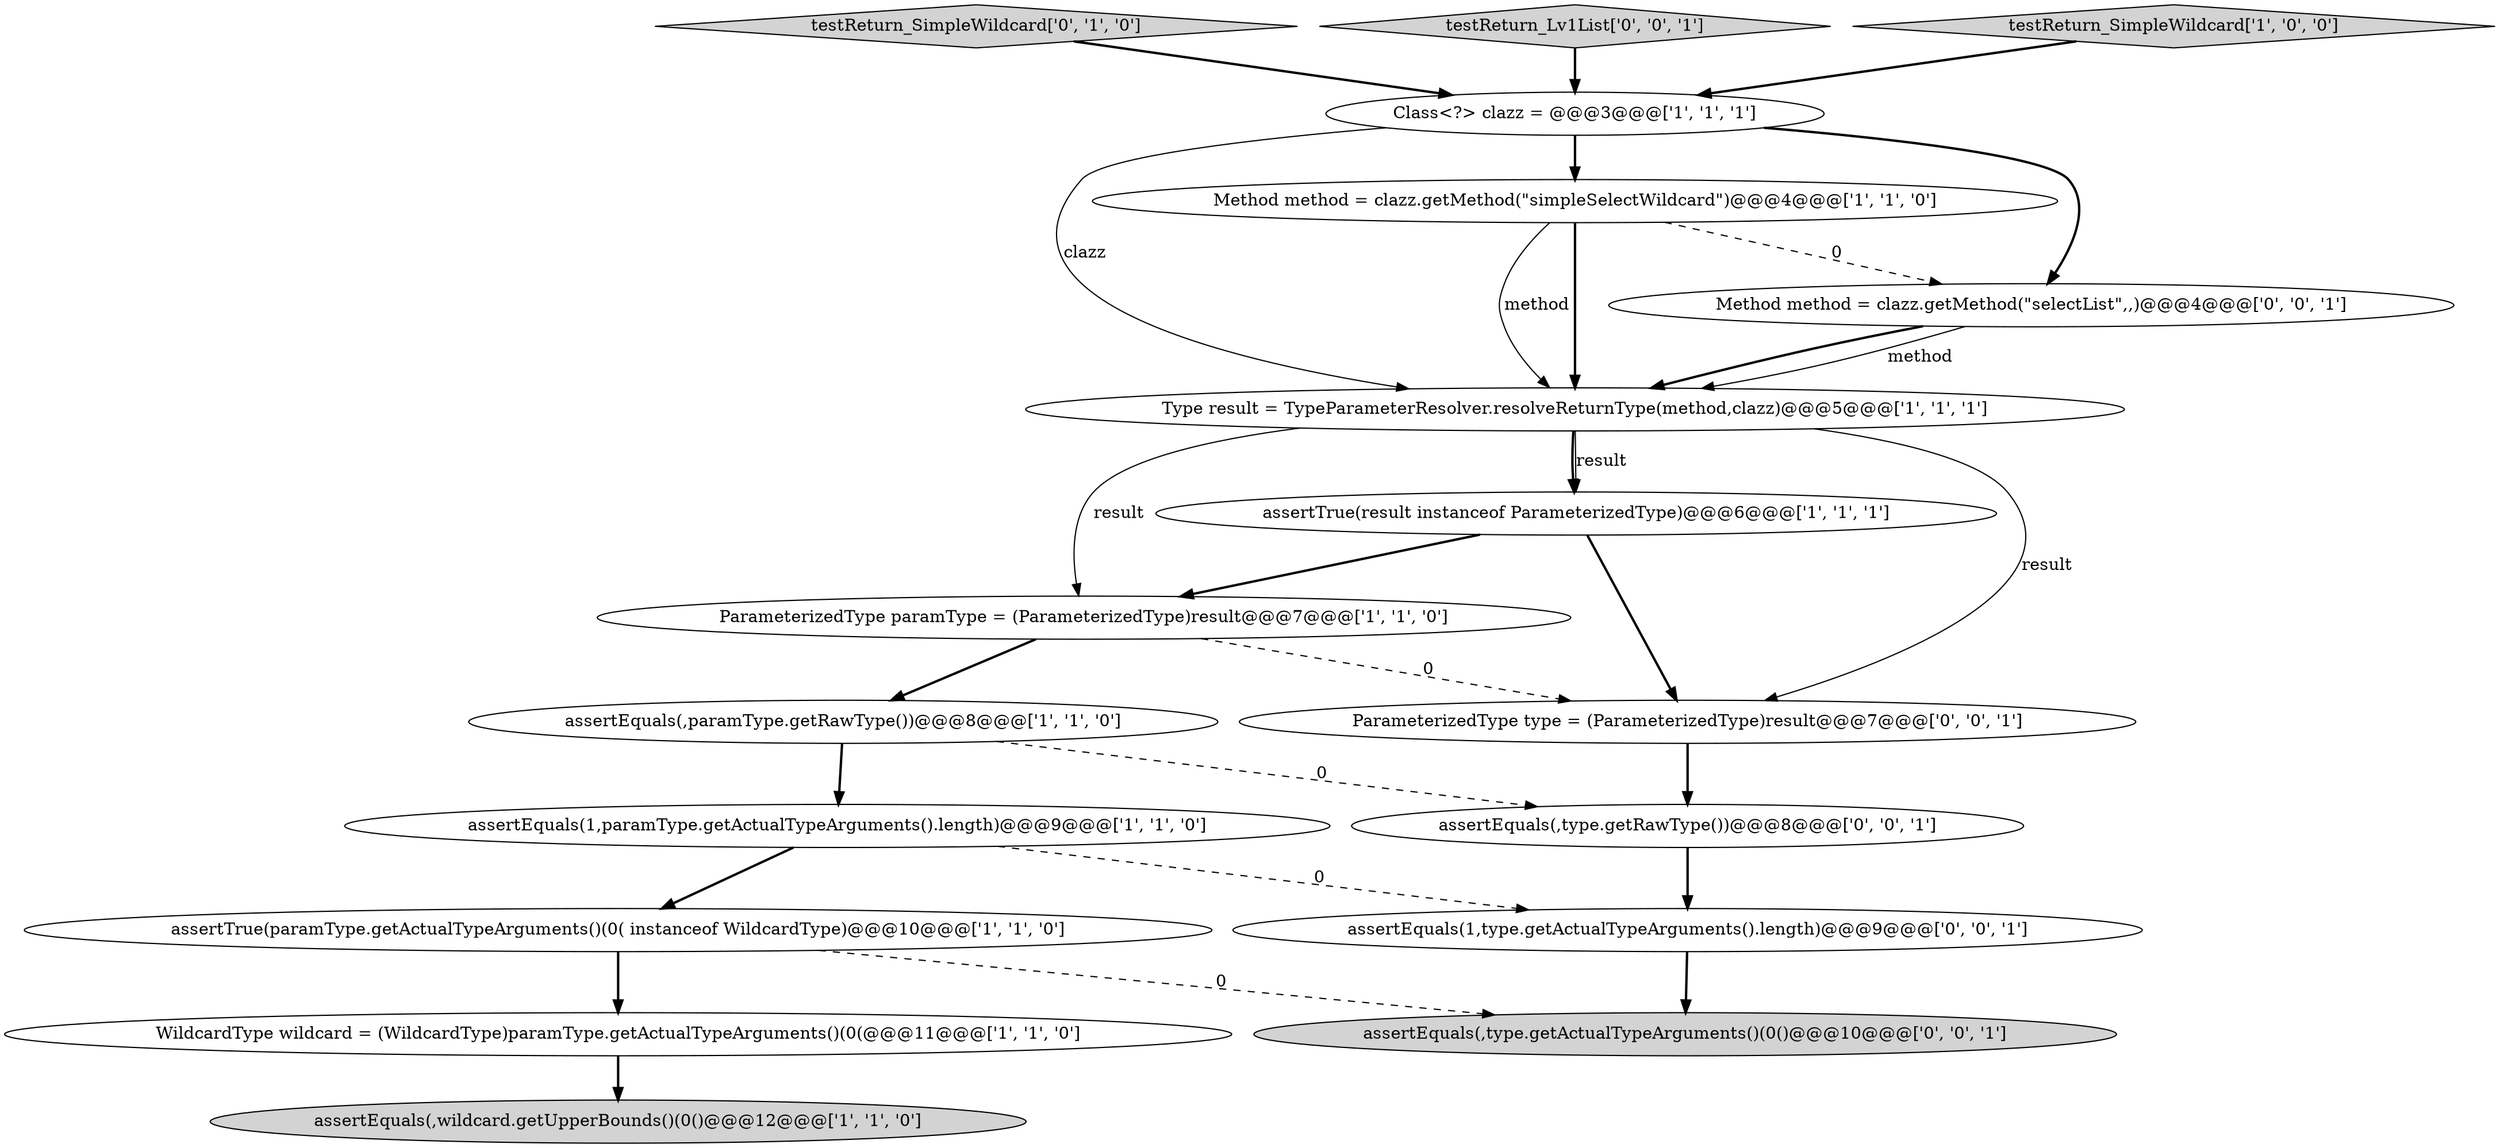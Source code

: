 digraph {
3 [style = filled, label = "ParameterizedType paramType = (ParameterizedType)result@@@7@@@['1', '1', '0']", fillcolor = white, shape = ellipse image = "AAA0AAABBB1BBB"];
4 [style = filled, label = "Class<?> clazz = @@@3@@@['1', '1', '1']", fillcolor = white, shape = ellipse image = "AAA0AAABBB1BBB"];
1 [style = filled, label = "Type result = TypeParameterResolver.resolveReturnType(method,clazz)@@@5@@@['1', '1', '1']", fillcolor = white, shape = ellipse image = "AAA0AAABBB1BBB"];
11 [style = filled, label = "testReturn_SimpleWildcard['0', '1', '0']", fillcolor = lightgray, shape = diamond image = "AAA0AAABBB2BBB"];
0 [style = filled, label = "assertTrue(paramType.getActualTypeArguments()(0( instanceof WildcardType)@@@10@@@['1', '1', '0']", fillcolor = white, shape = ellipse image = "AAA0AAABBB1BBB"];
2 [style = filled, label = "WildcardType wildcard = (WildcardType)paramType.getActualTypeArguments()(0(@@@11@@@['1', '1', '0']", fillcolor = white, shape = ellipse image = "AAA0AAABBB1BBB"];
7 [style = filled, label = "Method method = clazz.getMethod(\"simpleSelectWildcard\")@@@4@@@['1', '1', '0']", fillcolor = white, shape = ellipse image = "AAA0AAABBB1BBB"];
9 [style = filled, label = "assertEquals(1,paramType.getActualTypeArguments().length)@@@9@@@['1', '1', '0']", fillcolor = white, shape = ellipse image = "AAA0AAABBB1BBB"];
12 [style = filled, label = "ParameterizedType type = (ParameterizedType)result@@@7@@@['0', '0', '1']", fillcolor = white, shape = ellipse image = "AAA0AAABBB3BBB"];
14 [style = filled, label = "testReturn_Lv1List['0', '0', '1']", fillcolor = lightgray, shape = diamond image = "AAA0AAABBB3BBB"];
10 [style = filled, label = "assertEquals(,wildcard.getUpperBounds()(0()@@@12@@@['1', '1', '0']", fillcolor = lightgray, shape = ellipse image = "AAA0AAABBB1BBB"];
6 [style = filled, label = "testReturn_SimpleWildcard['1', '0', '0']", fillcolor = lightgray, shape = diamond image = "AAA0AAABBB1BBB"];
15 [style = filled, label = "Method method = clazz.getMethod(\"selectList\",,)@@@4@@@['0', '0', '1']", fillcolor = white, shape = ellipse image = "AAA0AAABBB3BBB"];
5 [style = filled, label = "assertTrue(result instanceof ParameterizedType)@@@6@@@['1', '1', '1']", fillcolor = white, shape = ellipse image = "AAA0AAABBB1BBB"];
16 [style = filled, label = "assertEquals(,type.getActualTypeArguments()(0()@@@10@@@['0', '0', '1']", fillcolor = lightgray, shape = ellipse image = "AAA0AAABBB3BBB"];
17 [style = filled, label = "assertEquals(,type.getRawType())@@@8@@@['0', '0', '1']", fillcolor = white, shape = ellipse image = "AAA0AAABBB3BBB"];
13 [style = filled, label = "assertEquals(1,type.getActualTypeArguments().length)@@@9@@@['0', '0', '1']", fillcolor = white, shape = ellipse image = "AAA0AAABBB3BBB"];
8 [style = filled, label = "assertEquals(,paramType.getRawType())@@@8@@@['1', '1', '0']", fillcolor = white, shape = ellipse image = "AAA0AAABBB1BBB"];
1->5 [style = bold, label=""];
5->3 [style = bold, label=""];
7->1 [style = bold, label=""];
9->0 [style = bold, label=""];
1->5 [style = solid, label="result"];
1->3 [style = solid, label="result"];
11->4 [style = bold, label=""];
4->15 [style = bold, label=""];
12->17 [style = bold, label=""];
0->2 [style = bold, label=""];
0->16 [style = dashed, label="0"];
15->1 [style = solid, label="method"];
2->10 [style = bold, label=""];
13->16 [style = bold, label=""];
4->7 [style = bold, label=""];
7->1 [style = solid, label="method"];
6->4 [style = bold, label=""];
3->12 [style = dashed, label="0"];
5->12 [style = bold, label=""];
3->8 [style = bold, label=""];
4->1 [style = solid, label="clazz"];
9->13 [style = dashed, label="0"];
8->9 [style = bold, label=""];
1->12 [style = solid, label="result"];
7->15 [style = dashed, label="0"];
8->17 [style = dashed, label="0"];
17->13 [style = bold, label=""];
14->4 [style = bold, label=""];
15->1 [style = bold, label=""];
}
